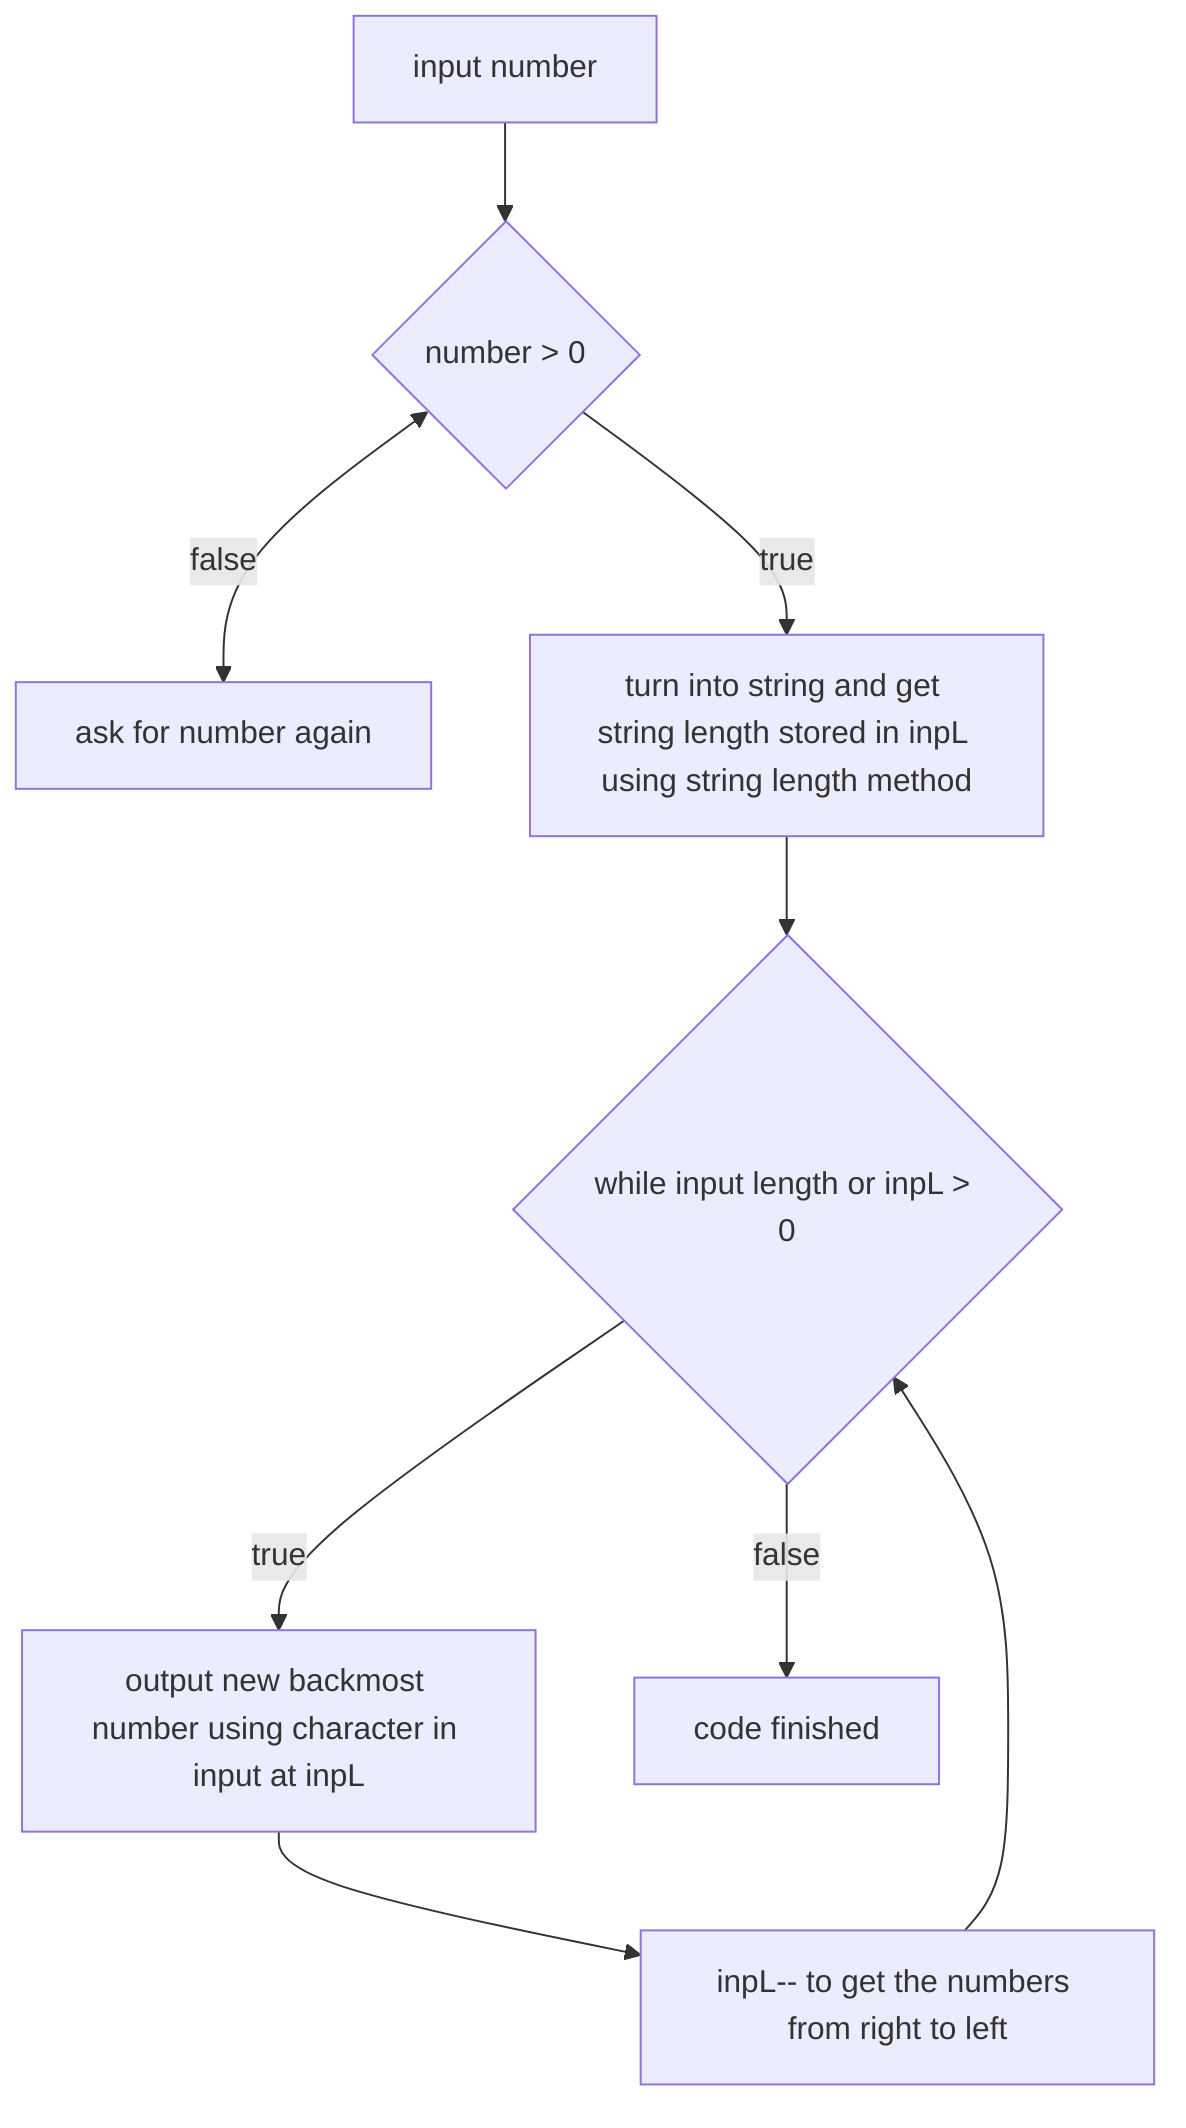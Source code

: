 flowchart TD

	mystart[input number]
	mystart --> input{number > 0}
	input <--> |false| case1[ask for number again]
	input --> |true| case2[turn into string and get string length stored in inpL using string length method]
	case2 --> case3{while input length or inpL > 0}
    case3 --> |true| output1[output new backmost number using character in input at inpL]
	output1 --> change1[inpL-- to get the numbers from right to left]
	change1 --> case3
	case3 --> |false| finish1[code finished]